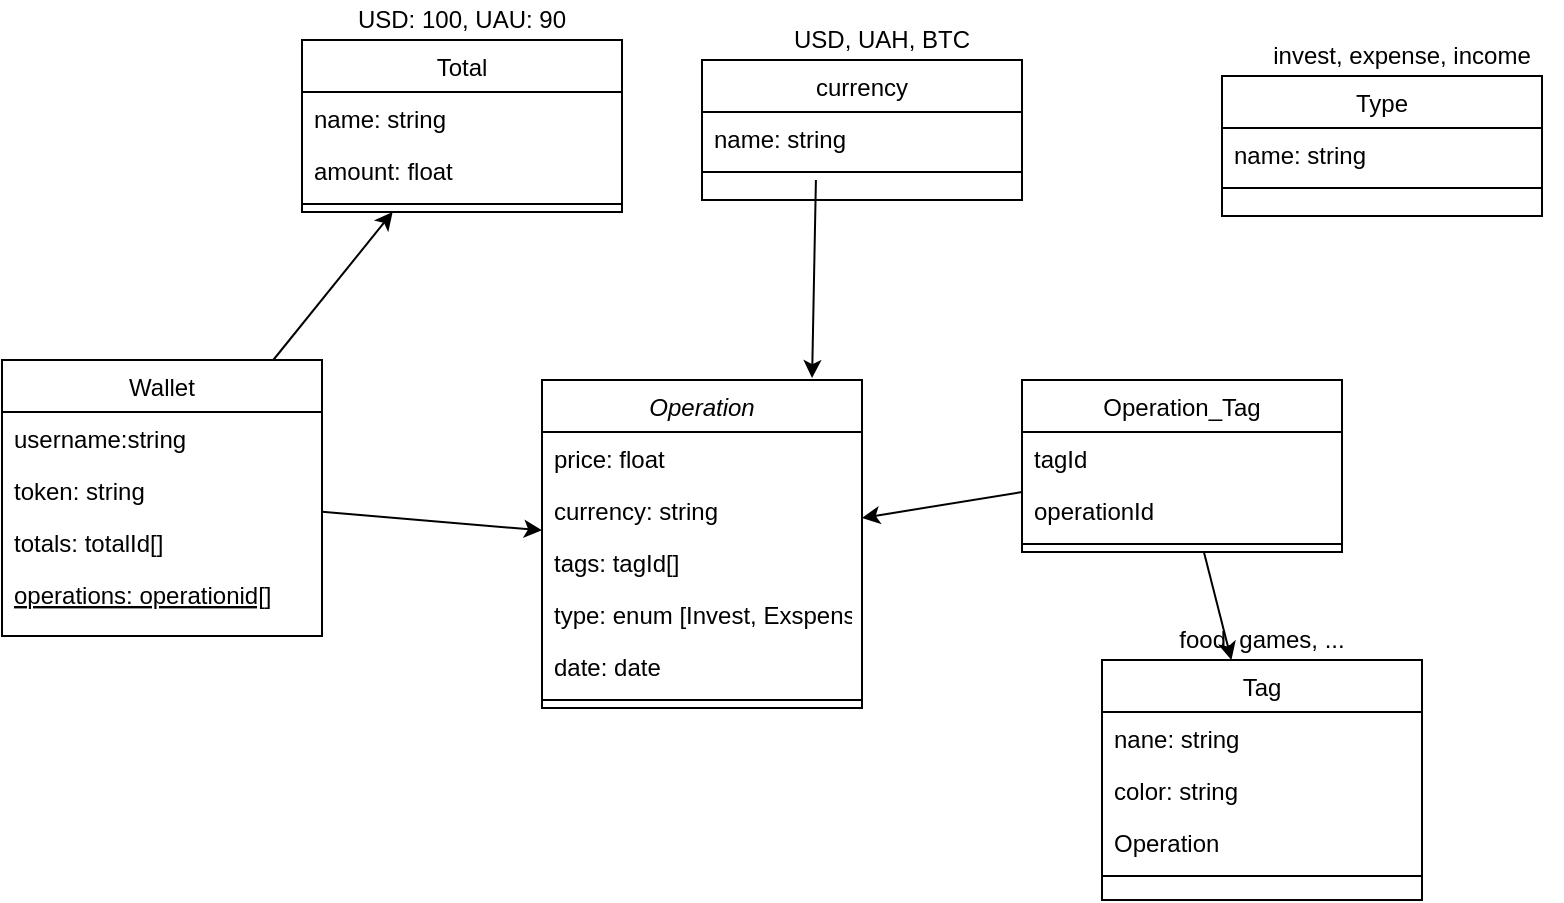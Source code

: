 <mxfile version="14.9.6" type="device"><diagram id="C5RBs43oDa-KdzZeNtuy" name="Page-1"><mxGraphModel dx="1929" dy="1742" grid="1" gridSize="10" guides="1" tooltips="1" connect="1" arrows="1" fold="1" page="1" pageScale="1" pageWidth="827" pageHeight="1169" math="0" shadow="0"><root><mxCell id="WIyWlLk6GJQsqaUBKTNV-0"/><mxCell id="WIyWlLk6GJQsqaUBKTNV-1" parent="WIyWlLk6GJQsqaUBKTNV-0"/><mxCell id="zkfFHV4jXpPFQw0GAbJ--0" value="Operation" style="swimlane;fontStyle=2;align=center;verticalAlign=top;childLayout=stackLayout;horizontal=1;startSize=26;horizontalStack=0;resizeParent=1;resizeLast=0;collapsible=1;marginBottom=0;rounded=0;shadow=0;strokeWidth=1;" parent="WIyWlLk6GJQsqaUBKTNV-1" vertex="1"><mxGeometry x="220" y="120" width="160" height="164" as="geometry"><mxRectangle x="230" y="140" width="160" height="26" as="alternateBounds"/></mxGeometry></mxCell><mxCell id="zkfFHV4jXpPFQw0GAbJ--1" value="price: float" style="text;align=left;verticalAlign=top;spacingLeft=4;spacingRight=4;overflow=hidden;rotatable=0;points=[[0,0.5],[1,0.5]];portConstraint=eastwest;" parent="zkfFHV4jXpPFQw0GAbJ--0" vertex="1"><mxGeometry y="26" width="160" height="26" as="geometry"/></mxCell><mxCell id="zkfFHV4jXpPFQw0GAbJ--2" value="currency: string" style="text;align=left;verticalAlign=top;spacingLeft=4;spacingRight=4;overflow=hidden;rotatable=0;points=[[0,0.5],[1,0.5]];portConstraint=eastwest;rounded=0;shadow=0;html=0;" parent="zkfFHV4jXpPFQw0GAbJ--0" vertex="1"><mxGeometry y="52" width="160" height="26" as="geometry"/></mxCell><mxCell id="zkfFHV4jXpPFQw0GAbJ--3" value="tags: tagId[]" style="text;align=left;verticalAlign=top;spacingLeft=4;spacingRight=4;overflow=hidden;rotatable=0;points=[[0,0.5],[1,0.5]];portConstraint=eastwest;rounded=0;shadow=0;html=0;" parent="zkfFHV4jXpPFQw0GAbJ--0" vertex="1"><mxGeometry y="78" width="160" height="26" as="geometry"/></mxCell><mxCell id="_Gm0UBs5jc9juFPMpygd-0" value="type: enum [Invest, Exspense, Income]" style="text;align=left;verticalAlign=top;spacingLeft=4;spacingRight=4;overflow=hidden;rotatable=0;points=[[0,0.5],[1,0.5]];portConstraint=eastwest;rounded=0;shadow=0;html=0;" parent="zkfFHV4jXpPFQw0GAbJ--0" vertex="1"><mxGeometry y="104" width="160" height="26" as="geometry"/></mxCell><mxCell id="_Gm0UBs5jc9juFPMpygd-19" value="date: date" style="text;align=left;verticalAlign=top;spacingLeft=4;spacingRight=4;overflow=hidden;rotatable=0;points=[[0,0.5],[1,0.5]];portConstraint=eastwest;rounded=0;shadow=0;html=0;" parent="zkfFHV4jXpPFQw0GAbJ--0" vertex="1"><mxGeometry y="130" width="160" height="26" as="geometry"/></mxCell><mxCell id="zkfFHV4jXpPFQw0GAbJ--4" value="" style="line;html=1;strokeWidth=1;align=left;verticalAlign=middle;spacingTop=-1;spacingLeft=3;spacingRight=3;rotatable=0;labelPosition=right;points=[];portConstraint=eastwest;" parent="zkfFHV4jXpPFQw0GAbJ--0" vertex="1"><mxGeometry y="156" width="160" height="8" as="geometry"/></mxCell><mxCell id="zkfFHV4jXpPFQw0GAbJ--17" value="Tag" style="swimlane;fontStyle=0;align=center;verticalAlign=top;childLayout=stackLayout;horizontal=1;startSize=26;horizontalStack=0;resizeParent=1;resizeLast=0;collapsible=1;marginBottom=0;rounded=0;shadow=0;strokeWidth=1;" parent="WIyWlLk6GJQsqaUBKTNV-1" vertex="1"><mxGeometry x="500" y="260" width="160" height="120" as="geometry"><mxRectangle x="550" y="140" width="160" height="26" as="alternateBounds"/></mxGeometry></mxCell><mxCell id="zkfFHV4jXpPFQw0GAbJ--18" value="nane: string" style="text;align=left;verticalAlign=top;spacingLeft=4;spacingRight=4;overflow=hidden;rotatable=0;points=[[0,0.5],[1,0.5]];portConstraint=eastwest;" parent="zkfFHV4jXpPFQw0GAbJ--17" vertex="1"><mxGeometry y="26" width="160" height="26" as="geometry"/></mxCell><mxCell id="zkfFHV4jXpPFQw0GAbJ--19" value="color: string" style="text;align=left;verticalAlign=top;spacingLeft=4;spacingRight=4;overflow=hidden;rotatable=0;points=[[0,0.5],[1,0.5]];portConstraint=eastwest;rounded=0;shadow=0;html=0;" parent="zkfFHV4jXpPFQw0GAbJ--17" vertex="1"><mxGeometry y="52" width="160" height="26" as="geometry"/></mxCell><mxCell id="zkfFHV4jXpPFQw0GAbJ--20" value="Operation" style="text;align=left;verticalAlign=top;spacingLeft=4;spacingRight=4;overflow=hidden;rotatable=0;points=[[0,0.5],[1,0.5]];portConstraint=eastwest;rounded=0;shadow=0;html=0;" parent="zkfFHV4jXpPFQw0GAbJ--17" vertex="1"><mxGeometry y="78" width="160" height="26" as="geometry"/></mxCell><mxCell id="zkfFHV4jXpPFQw0GAbJ--23" value="" style="line;html=1;strokeWidth=1;align=left;verticalAlign=middle;spacingTop=-1;spacingLeft=3;spacingRight=3;rotatable=0;labelPosition=right;points=[];portConstraint=eastwest;" parent="zkfFHV4jXpPFQw0GAbJ--17" vertex="1"><mxGeometry y="104" width="160" height="8" as="geometry"/></mxCell><mxCell id="_Gm0UBs5jc9juFPMpygd-1" value="Operation_Tag" style="swimlane;fontStyle=0;align=center;verticalAlign=top;childLayout=stackLayout;horizontal=1;startSize=26;horizontalStack=0;resizeParent=1;resizeLast=0;collapsible=1;marginBottom=0;rounded=0;shadow=0;strokeWidth=1;" parent="WIyWlLk6GJQsqaUBKTNV-1" vertex="1"><mxGeometry x="460" y="120" width="160" height="86" as="geometry"><mxRectangle x="340" y="380" width="170" height="26" as="alternateBounds"/></mxGeometry></mxCell><mxCell id="_Gm0UBs5jc9juFPMpygd-2" value="tagId" style="text;align=left;verticalAlign=top;spacingLeft=4;spacingRight=4;overflow=hidden;rotatable=0;points=[[0,0.5],[1,0.5]];portConstraint=eastwest;" parent="_Gm0UBs5jc9juFPMpygd-1" vertex="1"><mxGeometry y="26" width="160" height="26" as="geometry"/></mxCell><mxCell id="_Gm0UBs5jc9juFPMpygd-4" value="operationId" style="text;align=left;verticalAlign=top;spacingLeft=4;spacingRight=4;overflow=hidden;rotatable=0;points=[[0,0.5],[1,0.5]];portConstraint=eastwest;" parent="_Gm0UBs5jc9juFPMpygd-1" vertex="1"><mxGeometry y="52" width="160" height="26" as="geometry"/></mxCell><mxCell id="_Gm0UBs5jc9juFPMpygd-3" value="" style="line;html=1;strokeWidth=1;align=left;verticalAlign=middle;spacingTop=-1;spacingLeft=3;spacingRight=3;rotatable=0;labelPosition=right;points=[];portConstraint=eastwest;" parent="_Gm0UBs5jc9juFPMpygd-1" vertex="1"><mxGeometry y="78" width="160" height="8" as="geometry"/></mxCell><mxCell id="_Gm0UBs5jc9juFPMpygd-7" value="" style="endArrow=classic;html=1;" parent="WIyWlLk6GJQsqaUBKTNV-1" source="_Gm0UBs5jc9juFPMpygd-1" target="zkfFHV4jXpPFQw0GAbJ--17" edge="1"><mxGeometry width="50" height="50" relative="1" as="geometry"><mxPoint x="570" y="272" as="sourcePoint"/><mxPoint x="740" y="110" as="targetPoint"/></mxGeometry></mxCell><mxCell id="_Gm0UBs5jc9juFPMpygd-8" value="Wallet" style="swimlane;fontStyle=0;align=center;verticalAlign=top;childLayout=stackLayout;horizontal=1;startSize=26;horizontalStack=0;resizeParent=1;resizeLast=0;collapsible=1;marginBottom=0;rounded=0;shadow=0;strokeWidth=1;" parent="WIyWlLk6GJQsqaUBKTNV-1" vertex="1"><mxGeometry x="-50" y="110" width="160" height="138" as="geometry"><mxRectangle x="130" y="380" width="160" height="26" as="alternateBounds"/></mxGeometry></mxCell><mxCell id="_Gm0UBs5jc9juFPMpygd-9" value="username:string" style="text;align=left;verticalAlign=top;spacingLeft=4;spacingRight=4;overflow=hidden;rotatable=0;points=[[0,0.5],[1,0.5]];portConstraint=eastwest;" parent="_Gm0UBs5jc9juFPMpygd-8" vertex="1"><mxGeometry y="26" width="160" height="26" as="geometry"/></mxCell><mxCell id="_Gm0UBs5jc9juFPMpygd-10" value="token: string" style="text;align=left;verticalAlign=top;spacingLeft=4;spacingRight=4;overflow=hidden;rotatable=0;points=[[0,0.5],[1,0.5]];portConstraint=eastwest;rounded=0;shadow=0;html=0;" parent="_Gm0UBs5jc9juFPMpygd-8" vertex="1"><mxGeometry y="52" width="160" height="26" as="geometry"/></mxCell><mxCell id="_Gm0UBs5jc9juFPMpygd-20" value="totals: totalId[]" style="text;align=left;verticalAlign=top;spacingLeft=4;spacingRight=4;overflow=hidden;rotatable=0;points=[[0,0.5],[1,0.5]];portConstraint=eastwest;rounded=0;shadow=0;html=0;" parent="_Gm0UBs5jc9juFPMpygd-8" vertex="1"><mxGeometry y="78" width="160" height="26" as="geometry"/></mxCell><mxCell id="_Gm0UBs5jc9juFPMpygd-12" value="operations: operationid[]" style="text;align=left;verticalAlign=top;spacingLeft=4;spacingRight=4;overflow=hidden;rotatable=0;points=[[0,0.5],[1,0.5]];portConstraint=eastwest;fontStyle=4" parent="_Gm0UBs5jc9juFPMpygd-8" vertex="1"><mxGeometry y="104" width="160" height="26" as="geometry"/></mxCell><mxCell id="_Gm0UBs5jc9juFPMpygd-14" value="" style="endArrow=classic;html=1;" parent="WIyWlLk6GJQsqaUBKTNV-1" source="_Gm0UBs5jc9juFPMpygd-8" target="zkfFHV4jXpPFQw0GAbJ--0" edge="1"><mxGeometry width="50" height="50" relative="1" as="geometry"><mxPoint x="390" y="380" as="sourcePoint"/><mxPoint x="440" y="330" as="targetPoint"/></mxGeometry></mxCell><mxCell id="_Gm0UBs5jc9juFPMpygd-15" value="Type" style="swimlane;fontStyle=0;align=center;verticalAlign=top;childLayout=stackLayout;horizontal=1;startSize=26;horizontalStack=0;resizeParent=1;resizeLast=0;collapsible=1;marginBottom=0;rounded=0;shadow=0;strokeWidth=1;" parent="WIyWlLk6GJQsqaUBKTNV-1" vertex="1"><mxGeometry x="560" y="-32" width="160" height="70" as="geometry"><mxRectangle x="340" y="380" width="170" height="26" as="alternateBounds"/></mxGeometry></mxCell><mxCell id="_Gm0UBs5jc9juFPMpygd-16" value="name: string" style="text;align=left;verticalAlign=top;spacingLeft=4;spacingRight=4;overflow=hidden;rotatable=0;points=[[0,0.5],[1,0.5]];portConstraint=eastwest;" parent="_Gm0UBs5jc9juFPMpygd-15" vertex="1"><mxGeometry y="26" width="160" height="26" as="geometry"/></mxCell><mxCell id="_Gm0UBs5jc9juFPMpygd-17" value="" style="line;html=1;strokeWidth=1;align=left;verticalAlign=middle;spacingTop=-1;spacingLeft=3;spacingRight=3;rotatable=0;labelPosition=right;points=[];portConstraint=eastwest;" parent="_Gm0UBs5jc9juFPMpygd-15" vertex="1"><mxGeometry y="52" width="160" height="8" as="geometry"/></mxCell><mxCell id="_Gm0UBs5jc9juFPMpygd-18" value="" style="endArrow=classic;html=1;" parent="WIyWlLk6GJQsqaUBKTNV-1" source="_Gm0UBs5jc9juFPMpygd-1" target="zkfFHV4jXpPFQw0GAbJ--0" edge="1"><mxGeometry width="50" height="50" relative="1" as="geometry"><mxPoint x="550" y="130" as="sourcePoint"/><mxPoint x="550" y="30" as="targetPoint"/></mxGeometry></mxCell><mxCell id="_Gm0UBs5jc9juFPMpygd-21" value="Total" style="swimlane;fontStyle=0;align=center;verticalAlign=top;childLayout=stackLayout;horizontal=1;startSize=26;horizontalStack=0;resizeParent=1;resizeLast=0;collapsible=1;marginBottom=0;rounded=0;shadow=0;strokeWidth=1;" parent="WIyWlLk6GJQsqaUBKTNV-1" vertex="1"><mxGeometry x="100" y="-50" width="160" height="86" as="geometry"><mxRectangle x="340" y="380" width="170" height="26" as="alternateBounds"/></mxGeometry></mxCell><mxCell id="_Gm0UBs5jc9juFPMpygd-22" value="name: string" style="text;align=left;verticalAlign=top;spacingLeft=4;spacingRight=4;overflow=hidden;rotatable=0;points=[[0,0.5],[1,0.5]];portConstraint=eastwest;" parent="_Gm0UBs5jc9juFPMpygd-21" vertex="1"><mxGeometry y="26" width="160" height="26" as="geometry"/></mxCell><mxCell id="_Gm0UBs5jc9juFPMpygd-24" value="amount: float" style="text;align=left;verticalAlign=top;spacingLeft=4;spacingRight=4;overflow=hidden;rotatable=0;points=[[0,0.5],[1,0.5]];portConstraint=eastwest;" parent="_Gm0UBs5jc9juFPMpygd-21" vertex="1"><mxGeometry y="52" width="160" height="26" as="geometry"/></mxCell><mxCell id="_Gm0UBs5jc9juFPMpygd-23" value="" style="line;html=1;strokeWidth=1;align=left;verticalAlign=middle;spacingTop=-1;spacingLeft=3;spacingRight=3;rotatable=0;labelPosition=right;points=[];portConstraint=eastwest;" parent="_Gm0UBs5jc9juFPMpygd-21" vertex="1"><mxGeometry y="78" width="160" height="8" as="geometry"/></mxCell><mxCell id="_Gm0UBs5jc9juFPMpygd-25" value="" style="endArrow=classic;html=1;" parent="WIyWlLk6GJQsqaUBKTNV-1" source="_Gm0UBs5jc9juFPMpygd-8" target="_Gm0UBs5jc9juFPMpygd-21" edge="1"><mxGeometry width="50" height="50" relative="1" as="geometry"><mxPoint x="120" y="195.815" as="sourcePoint"/><mxPoint x="230" y="205.185" as="targetPoint"/></mxGeometry></mxCell><mxCell id="_Gm0UBs5jc9juFPMpygd-26" value="invest, expense, income" style="text;html=1;strokeColor=none;fillColor=none;align=center;verticalAlign=middle;whiteSpace=wrap;rounded=0;" parent="WIyWlLk6GJQsqaUBKTNV-1" vertex="1"><mxGeometry x="570" y="-52" width="160" height="20" as="geometry"/></mxCell><mxCell id="_Gm0UBs5jc9juFPMpygd-27" value="USD: 100, UAU: 90" style="text;html=1;strokeColor=none;fillColor=none;align=center;verticalAlign=middle;whiteSpace=wrap;rounded=0;" parent="WIyWlLk6GJQsqaUBKTNV-1" vertex="1"><mxGeometry x="100" y="-70" width="160" height="20" as="geometry"/></mxCell><mxCell id="_Gm0UBs5jc9juFPMpygd-29" value="food, games, ..." style="text;html=1;strokeColor=none;fillColor=none;align=center;verticalAlign=middle;whiteSpace=wrap;rounded=0;" parent="WIyWlLk6GJQsqaUBKTNV-1" vertex="1"><mxGeometry x="500" y="240" width="160" height="20" as="geometry"/></mxCell><mxCell id="_Gm0UBs5jc9juFPMpygd-30" value="currency" style="swimlane;fontStyle=0;align=center;verticalAlign=top;childLayout=stackLayout;horizontal=1;startSize=26;horizontalStack=0;resizeParent=1;resizeLast=0;collapsible=1;marginBottom=0;rounded=0;shadow=0;strokeWidth=1;" parent="WIyWlLk6GJQsqaUBKTNV-1" vertex="1"><mxGeometry x="300" y="-40" width="160" height="70" as="geometry"><mxRectangle x="340" y="380" width="170" height="26" as="alternateBounds"/></mxGeometry></mxCell><mxCell id="_Gm0UBs5jc9juFPMpygd-31" value="name: string" style="text;align=left;verticalAlign=top;spacingLeft=4;spacingRight=4;overflow=hidden;rotatable=0;points=[[0,0.5],[1,0.5]];portConstraint=eastwest;" parent="_Gm0UBs5jc9juFPMpygd-30" vertex="1"><mxGeometry y="26" width="160" height="26" as="geometry"/></mxCell><mxCell id="_Gm0UBs5jc9juFPMpygd-32" value="" style="line;html=1;strokeWidth=1;align=left;verticalAlign=middle;spacingTop=-1;spacingLeft=3;spacingRight=3;rotatable=0;labelPosition=right;points=[];portConstraint=eastwest;" parent="_Gm0UBs5jc9juFPMpygd-30" vertex="1"><mxGeometry y="52" width="160" height="8" as="geometry"/></mxCell><mxCell id="_Gm0UBs5jc9juFPMpygd-33" value="USD, UAH, BTC" style="text;html=1;strokeColor=none;fillColor=none;align=center;verticalAlign=middle;whiteSpace=wrap;rounded=0;" parent="WIyWlLk6GJQsqaUBKTNV-1" vertex="1"><mxGeometry x="310" y="-60" width="160" height="20" as="geometry"/></mxCell><mxCell id="KZUFq-BUHrib5BzySyNi-0" value="" style="endArrow=classic;html=1;exitX=0.356;exitY=1;exitDx=0;exitDy=0;exitPerimeter=0;entryX=0.844;entryY=-0.006;entryDx=0;entryDy=0;entryPerimeter=0;" edge="1" parent="WIyWlLk6GJQsqaUBKTNV-1" source="_Gm0UBs5jc9juFPMpygd-32" target="zkfFHV4jXpPFQw0GAbJ--0"><mxGeometry width="50" height="50" relative="1" as="geometry"><mxPoint x="340.201" y="60" as="sourcePoint"/><mxPoint x="140" y="177.176" as="targetPoint"/></mxGeometry></mxCell></root></mxGraphModel></diagram></mxfile>